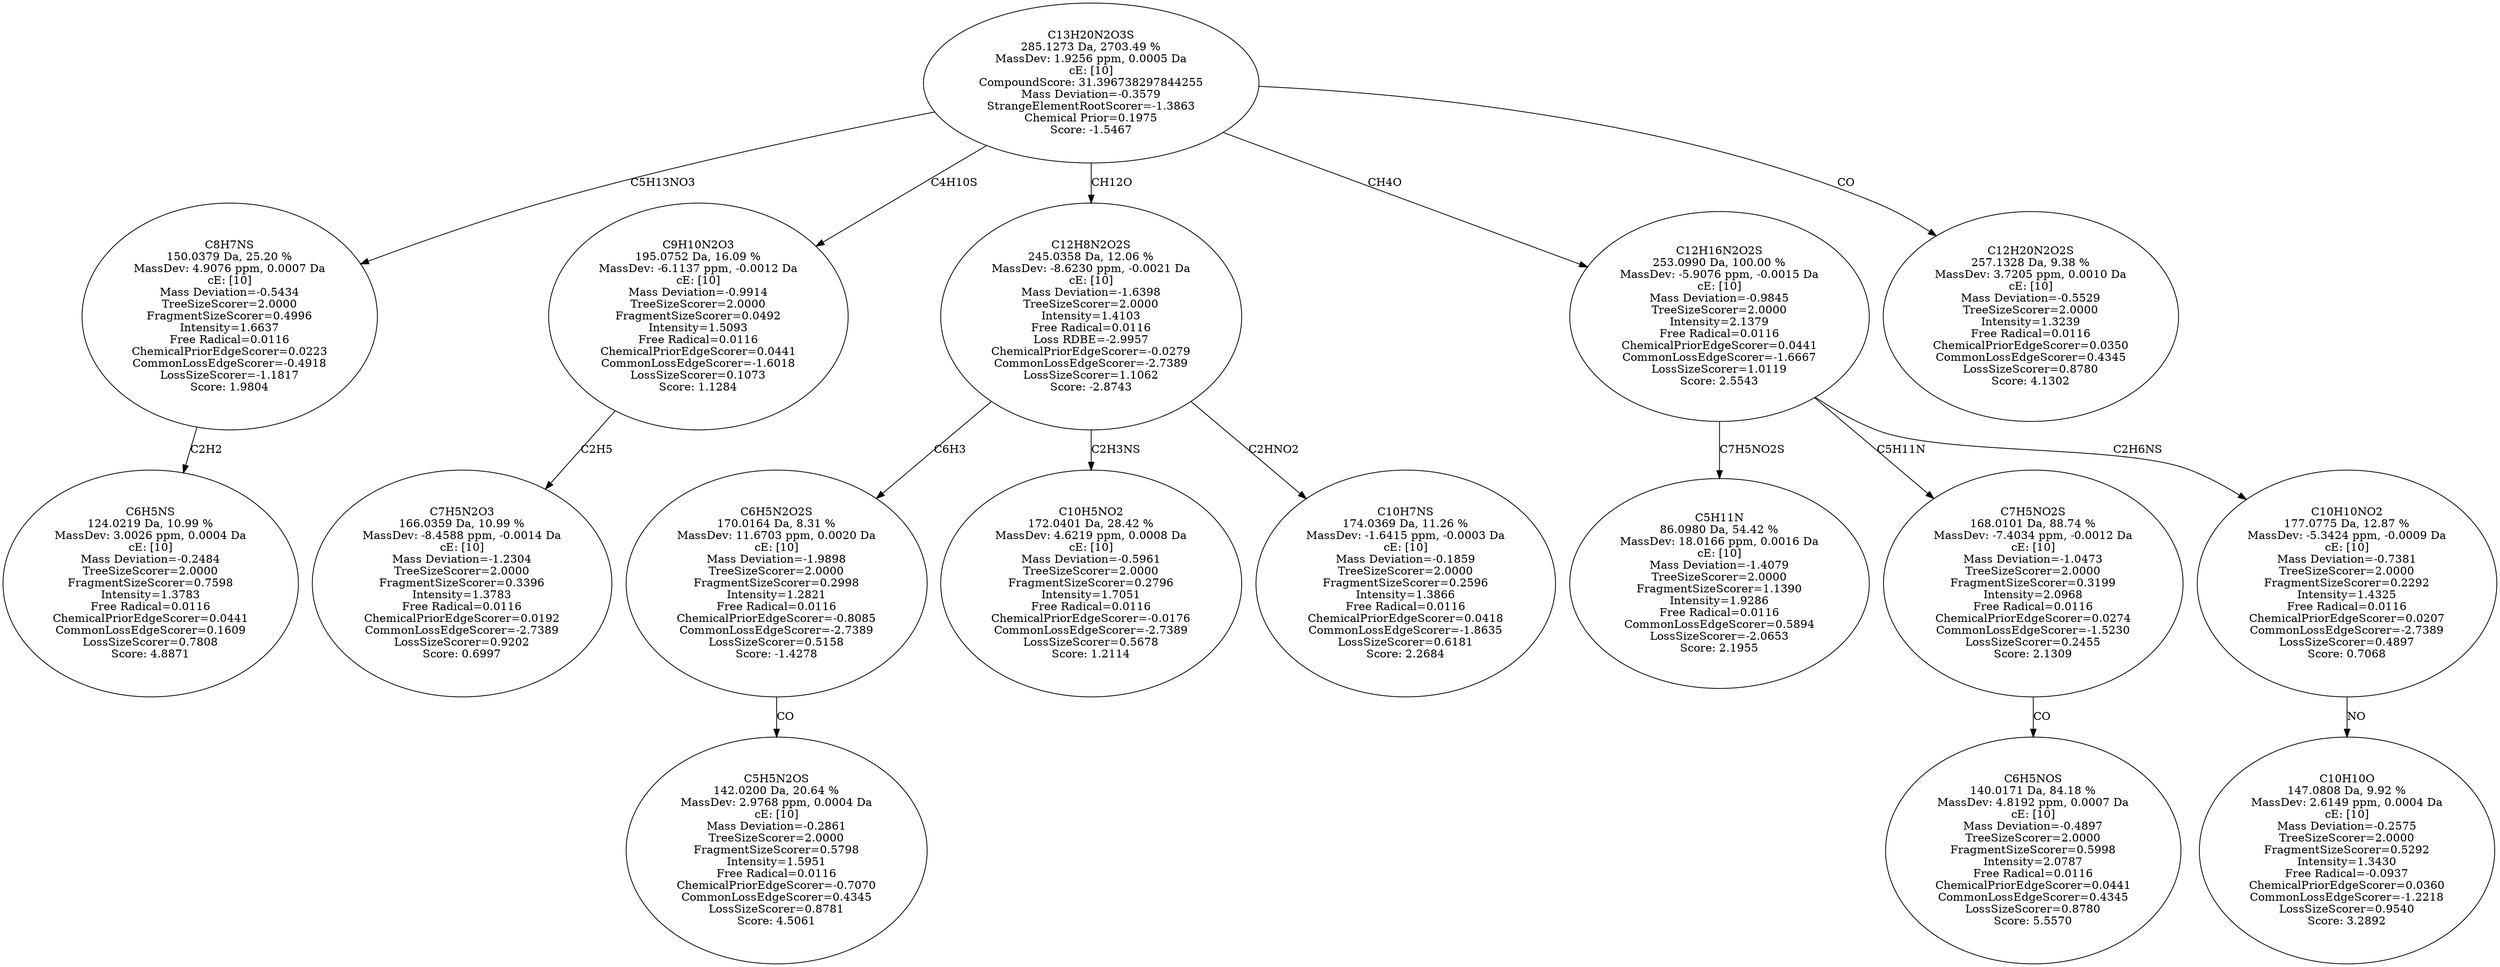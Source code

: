 strict digraph {
v1 [label="C6H5NS\n124.0219 Da, 10.99 %\nMassDev: 3.0026 ppm, 0.0004 Da\ncE: [10]\nMass Deviation=-0.2484\nTreeSizeScorer=2.0000\nFragmentSizeScorer=0.7598\nIntensity=1.3783\nFree Radical=0.0116\nChemicalPriorEdgeScorer=0.0441\nCommonLossEdgeScorer=0.1609\nLossSizeScorer=0.7808\nScore: 4.8871"];
v2 [label="C8H7NS\n150.0379 Da, 25.20 %\nMassDev: 4.9076 ppm, 0.0007 Da\ncE: [10]\nMass Deviation=-0.5434\nTreeSizeScorer=2.0000\nFragmentSizeScorer=0.4996\nIntensity=1.6637\nFree Radical=0.0116\nChemicalPriorEdgeScorer=0.0223\nCommonLossEdgeScorer=-0.4918\nLossSizeScorer=-1.1817\nScore: 1.9804"];
v3 [label="C7H5N2O3\n166.0359 Da, 10.99 %\nMassDev: -8.4588 ppm, -0.0014 Da\ncE: [10]\nMass Deviation=-1.2304\nTreeSizeScorer=2.0000\nFragmentSizeScorer=0.3396\nIntensity=1.3783\nFree Radical=0.0116\nChemicalPriorEdgeScorer=0.0192\nCommonLossEdgeScorer=-2.7389\nLossSizeScorer=0.9202\nScore: 0.6997"];
v4 [label="C9H10N2O3\n195.0752 Da, 16.09 %\nMassDev: -6.1137 ppm, -0.0012 Da\ncE: [10]\nMass Deviation=-0.9914\nTreeSizeScorer=2.0000\nFragmentSizeScorer=0.0492\nIntensity=1.5093\nFree Radical=0.0116\nChemicalPriorEdgeScorer=0.0441\nCommonLossEdgeScorer=-1.6018\nLossSizeScorer=0.1073\nScore: 1.1284"];
v5 [label="C5H5N2OS\n142.0200 Da, 20.64 %\nMassDev: 2.9768 ppm, 0.0004 Da\ncE: [10]\nMass Deviation=-0.2861\nTreeSizeScorer=2.0000\nFragmentSizeScorer=0.5798\nIntensity=1.5951\nFree Radical=0.0116\nChemicalPriorEdgeScorer=-0.7070\nCommonLossEdgeScorer=0.4345\nLossSizeScorer=0.8781\nScore: 4.5061"];
v6 [label="C6H5N2O2S\n170.0164 Da, 8.31 %\nMassDev: 11.6703 ppm, 0.0020 Da\ncE: [10]\nMass Deviation=-1.9898\nTreeSizeScorer=2.0000\nFragmentSizeScorer=0.2998\nIntensity=1.2821\nFree Radical=0.0116\nChemicalPriorEdgeScorer=-0.8085\nCommonLossEdgeScorer=-2.7389\nLossSizeScorer=0.5158\nScore: -1.4278"];
v7 [label="C10H5NO2\n172.0401 Da, 28.42 %\nMassDev: 4.6219 ppm, 0.0008 Da\ncE: [10]\nMass Deviation=-0.5961\nTreeSizeScorer=2.0000\nFragmentSizeScorer=0.2796\nIntensity=1.7051\nFree Radical=0.0116\nChemicalPriorEdgeScorer=-0.0176\nCommonLossEdgeScorer=-2.7389\nLossSizeScorer=0.5678\nScore: 1.2114"];
v8 [label="C10H7NS\n174.0369 Da, 11.26 %\nMassDev: -1.6415 ppm, -0.0003 Da\ncE: [10]\nMass Deviation=-0.1859\nTreeSizeScorer=2.0000\nFragmentSizeScorer=0.2596\nIntensity=1.3866\nFree Radical=0.0116\nChemicalPriorEdgeScorer=0.0418\nCommonLossEdgeScorer=-1.8635\nLossSizeScorer=0.6181\nScore: 2.2684"];
v9 [label="C12H8N2O2S\n245.0358 Da, 12.06 %\nMassDev: -8.6230 ppm, -0.0021 Da\ncE: [10]\nMass Deviation=-1.6398\nTreeSizeScorer=2.0000\nIntensity=1.4103\nFree Radical=0.0116\nLoss RDBE=-2.9957\nChemicalPriorEdgeScorer=-0.0279\nCommonLossEdgeScorer=-2.7389\nLossSizeScorer=1.1062\nScore: -2.8743"];
v10 [label="C5H11N\n86.0980 Da, 54.42 %\nMassDev: 18.0166 ppm, 0.0016 Da\ncE: [10]\nMass Deviation=-1.4079\nTreeSizeScorer=2.0000\nFragmentSizeScorer=1.1390\nIntensity=1.9286\nFree Radical=0.0116\nCommonLossEdgeScorer=0.5894\nLossSizeScorer=-2.0653\nScore: 2.1955"];
v11 [label="C6H5NOS\n140.0171 Da, 84.18 %\nMassDev: 4.8192 ppm, 0.0007 Da\ncE: [10]\nMass Deviation=-0.4897\nTreeSizeScorer=2.0000\nFragmentSizeScorer=0.5998\nIntensity=2.0787\nFree Radical=0.0116\nChemicalPriorEdgeScorer=0.0441\nCommonLossEdgeScorer=0.4345\nLossSizeScorer=0.8780\nScore: 5.5570"];
v12 [label="C7H5NO2S\n168.0101 Da, 88.74 %\nMassDev: -7.4034 ppm, -0.0012 Da\ncE: [10]\nMass Deviation=-1.0473\nTreeSizeScorer=2.0000\nFragmentSizeScorer=0.3199\nIntensity=2.0968\nFree Radical=0.0116\nChemicalPriorEdgeScorer=0.0274\nCommonLossEdgeScorer=-1.5230\nLossSizeScorer=0.2455\nScore: 2.1309"];
v13 [label="C10H10O\n147.0808 Da, 9.92 %\nMassDev: 2.6149 ppm, 0.0004 Da\ncE: [10]\nMass Deviation=-0.2575\nTreeSizeScorer=2.0000\nFragmentSizeScorer=0.5292\nIntensity=1.3430\nFree Radical=-0.0937\nChemicalPriorEdgeScorer=0.0360\nCommonLossEdgeScorer=-1.2218\nLossSizeScorer=0.9540\nScore: 3.2892"];
v14 [label="C10H10NO2\n177.0775 Da, 12.87 %\nMassDev: -5.3424 ppm, -0.0009 Da\ncE: [10]\nMass Deviation=-0.7381\nTreeSizeScorer=2.0000\nFragmentSizeScorer=0.2292\nIntensity=1.4325\nFree Radical=0.0116\nChemicalPriorEdgeScorer=0.0207\nCommonLossEdgeScorer=-2.7389\nLossSizeScorer=0.4897\nScore: 0.7068"];
v15 [label="C12H16N2O2S\n253.0990 Da, 100.00 %\nMassDev: -5.9076 ppm, -0.0015 Da\ncE: [10]\nMass Deviation=-0.9845\nTreeSizeScorer=2.0000\nIntensity=2.1379\nFree Radical=0.0116\nChemicalPriorEdgeScorer=0.0441\nCommonLossEdgeScorer=-1.6667\nLossSizeScorer=1.0119\nScore: 2.5543"];
v16 [label="C12H20N2O2S\n257.1328 Da, 9.38 %\nMassDev: 3.7205 ppm, 0.0010 Da\ncE: [10]\nMass Deviation=-0.5529\nTreeSizeScorer=2.0000\nIntensity=1.3239\nFree Radical=0.0116\nChemicalPriorEdgeScorer=0.0350\nCommonLossEdgeScorer=0.4345\nLossSizeScorer=0.8780\nScore: 4.1302"];
v17 [label="C13H20N2O3S\n285.1273 Da, 2703.49 %\nMassDev: 1.9256 ppm, 0.0005 Da\ncE: [10]\nCompoundScore: 31.396738297844255\nMass Deviation=-0.3579\nStrangeElementRootScorer=-1.3863\nChemical Prior=0.1975\nScore: -1.5467"];
v2 -> v1 [label="C2H2"];
v17 -> v2 [label="C5H13NO3"];
v4 -> v3 [label="C2H5"];
v17 -> v4 [label="C4H10S"];
v6 -> v5 [label="CO"];
v9 -> v6 [label="C6H3"];
v9 -> v7 [label="C2H3NS"];
v9 -> v8 [label="C2HNO2"];
v17 -> v9 [label="CH12O"];
v15 -> v10 [label="C7H5NO2S"];
v12 -> v11 [label="CO"];
v15 -> v12 [label="C5H11N"];
v14 -> v13 [label="NO"];
v15 -> v14 [label="C2H6NS"];
v17 -> v15 [label="CH4O"];
v17 -> v16 [label="CO"];
}